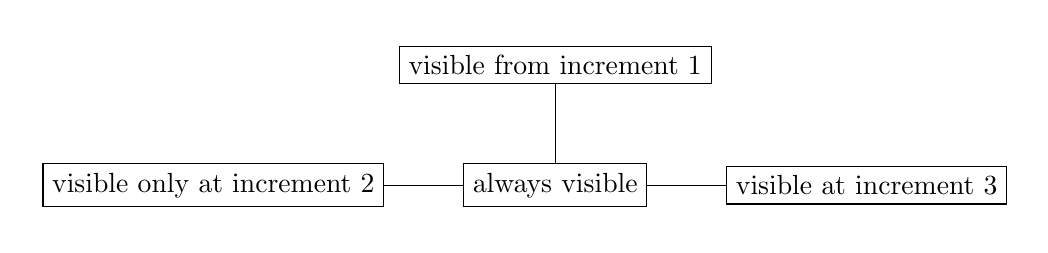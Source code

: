 \begin{tikzpicture}[x=1cm,y=1cm, background rectangle/.style={fill=white}, show background rectangle]

  % Just a simple node whicg is always visible
  \node[draw=black, rectangle] (node0) at (7,0.5) {always visible};

  % this one will be visble on increment 1 and all following increments
  % begin increment number 1
   \node[draw=black, rectangle, above=of node0] (node1)
     {visible from increment 1};
     \draw[] (node0) -- (node1);
  % end increment number 1

  % this one will be visble on increment 1 and all following increments
  % begin increment number 2
   \node[draw=black, rectangle, left=of node0] (node2)
     {visible only at increment 2};
     \draw[] (node0) -- (node2);
  % end increment number 2

  % this one will be visble on increment 1 and all following increments
  % begin increment number 3
   \node[draw=black, rectangle, right=of node0] (node3)
     {visible at increment 3};
     \draw[] (node0) -- (node3);
  % end increment number 3

  % draw a grid with axis to read the dimensions of the necessary bounding box
  % remove all comment outs from the increments to view the full expanded canvas
  % \draw[step=0.5cm,red,very thin] (0,0) grid (14,3.5);
  % \draw[thick,->] (0,0) -- (14,0) node[anchor=north west] {x axis};
  % \draw[thick,->] (0,0) -- (0,3.5) node[anchor=south east] {y axis};
  % \foreach \x in {0,1,2,3,4,5,6,7,8,9,10,11,12,13}
  %   \draw (\x cm,1pt) -- (\x cm,-1pt) node[anchor=north] {$\x$};
  % \foreach \y in {0,0.5,1,1.5,2.0,2.5,3.0}
  %   \draw (0.5pt,\y cm) -- (-0.5pt,\y cm) node[anchor=east] {$\y$};

  % define bounding boxto keep height an dwidth of drawing all the same regardless of visible elements
  % \draw [green] (current bounding box.south west) rectangle (current bounding box.north east);
  \useasboundingbox (0.3,0) rectangle (12.9,2.5);
  % \draw [red] (current bounding box.south west) rectangle (current bounding box.north east);

\end{tikzpicture}
